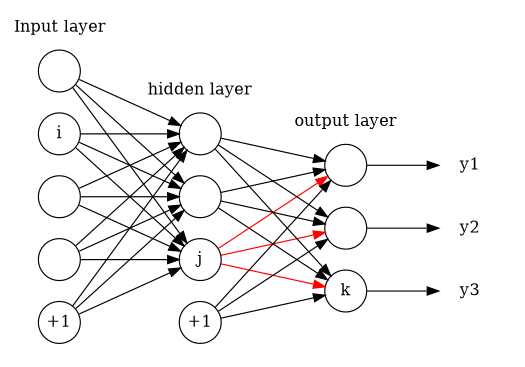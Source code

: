 digraph G {
  graph [size="3.5"]
  ordering="out";
        rankdir=LR
	splines=line
        
        node [fixedsize=true];

        subgraph cluster_0 {
		color=white;
		node [style=solid, shape=circle];
		b1 x1 x2 x3 x4 ;
		label = "Input layer";
	}

	subgraph cluster_1 {
		color=white;
		node [style=solid, shape=circle];
		a b c b2;
		label = "hidden layer";
	}

	subgraph cluster_2 {
		color=white;
		node [style=solid, shape=circle];
		o0 o1 o2;
		label="output layer";
	}

	subgraph cluster_3 {
		color=white;
		node [shape=none];
		u,v,w;
	}

        u [label="y2"];
        v [label="y3"];
        w [label="y1"];        
        b1, b2 [label="+1"];
        o0,o2,a,c [label=""]
        b [label="j"]
        o1 [label="k"]
        x1,x3,x4 [label=""]
        x2 [label="i"]
        b -> o0,o1,o2 [color = red];
        
        a,c,b2 -> o0,o1,o2;
        o0 -> u;
        o2 -> w;
        
        o1 -> v;
        
        x1 -> a,c;
        x2 -> a,c;
        x1,x2,x3,x4,b1 -> b;
        x3 -> a,c;
        x4 -> a,c;
        b1 -> a,c;
        
}

